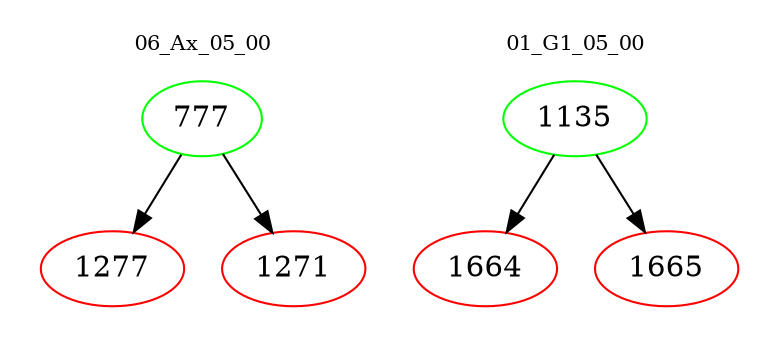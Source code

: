 digraph{
subgraph cluster_0 {
color = white
label = "06_Ax_05_00";
fontsize=10;
T0_777 [label="777", color="green"]
T0_777 -> T0_1277 [color="black"]
T0_1277 [label="1277", color="red"]
T0_777 -> T0_1271 [color="black"]
T0_1271 [label="1271", color="red"]
}
subgraph cluster_1 {
color = white
label = "01_G1_05_00";
fontsize=10;
T1_1135 [label="1135", color="green"]
T1_1135 -> T1_1664 [color="black"]
T1_1664 [label="1664", color="red"]
T1_1135 -> T1_1665 [color="black"]
T1_1665 [label="1665", color="red"]
}
}
